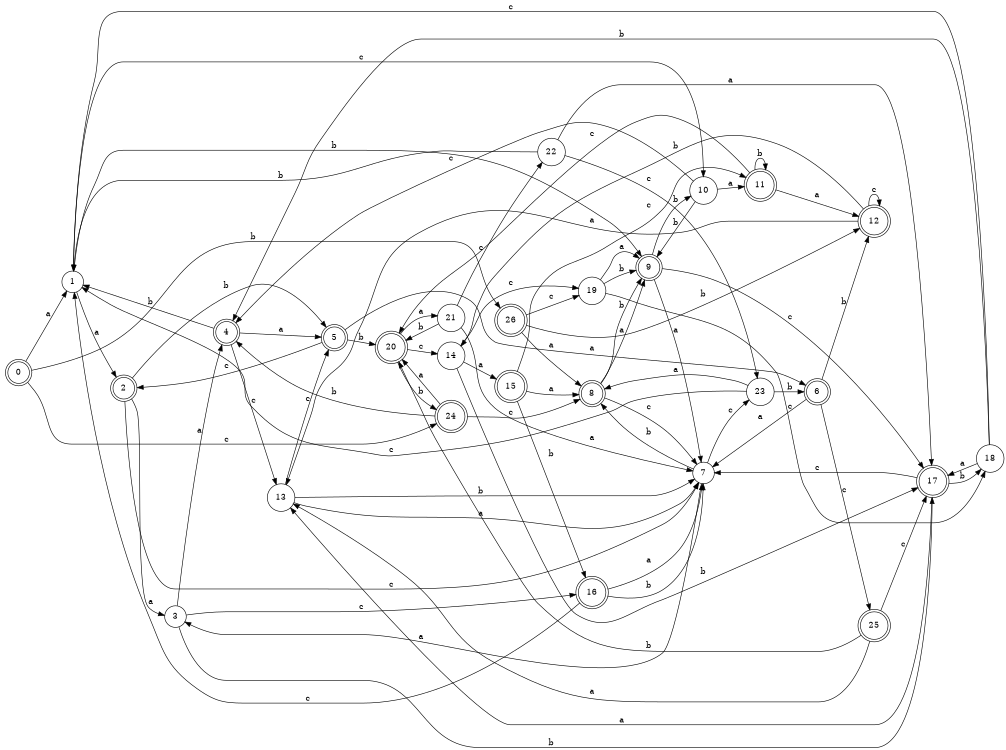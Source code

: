 digraph n22_3 {
__start0 [label="" shape="none"];

rankdir=LR;
size="8,5";

s0 [style="rounded,filled", color="black", fillcolor="white" shape="doublecircle", label="0"];
s1 [style="filled", color="black", fillcolor="white" shape="circle", label="1"];
s2 [style="rounded,filled", color="black", fillcolor="white" shape="doublecircle", label="2"];
s3 [style="filled", color="black", fillcolor="white" shape="circle", label="3"];
s4 [style="rounded,filled", color="black", fillcolor="white" shape="doublecircle", label="4"];
s5 [style="rounded,filled", color="black", fillcolor="white" shape="doublecircle", label="5"];
s6 [style="rounded,filled", color="black", fillcolor="white" shape="doublecircle", label="6"];
s7 [style="filled", color="black", fillcolor="white" shape="circle", label="7"];
s8 [style="rounded,filled", color="black", fillcolor="white" shape="doublecircle", label="8"];
s9 [style="rounded,filled", color="black", fillcolor="white" shape="doublecircle", label="9"];
s10 [style="filled", color="black", fillcolor="white" shape="circle", label="10"];
s11 [style="rounded,filled", color="black", fillcolor="white" shape="doublecircle", label="11"];
s12 [style="rounded,filled", color="black", fillcolor="white" shape="doublecircle", label="12"];
s13 [style="filled", color="black", fillcolor="white" shape="circle", label="13"];
s14 [style="filled", color="black", fillcolor="white" shape="circle", label="14"];
s15 [style="rounded,filled", color="black", fillcolor="white" shape="doublecircle", label="15"];
s16 [style="rounded,filled", color="black", fillcolor="white" shape="doublecircle", label="16"];
s17 [style="rounded,filled", color="black", fillcolor="white" shape="doublecircle", label="17"];
s18 [style="filled", color="black", fillcolor="white" shape="circle", label="18"];
s19 [style="filled", color="black", fillcolor="white" shape="circle", label="19"];
s20 [style="rounded,filled", color="black", fillcolor="white" shape="doublecircle", label="20"];
s21 [style="filled", color="black", fillcolor="white" shape="circle", label="21"];
s22 [style="filled", color="black", fillcolor="white" shape="circle", label="22"];
s23 [style="filled", color="black", fillcolor="white" shape="circle", label="23"];
s24 [style="rounded,filled", color="black", fillcolor="white" shape="doublecircle", label="24"];
s25 [style="rounded,filled", color="black", fillcolor="white" shape="doublecircle", label="25"];
s26 [style="rounded,filled", color="black", fillcolor="white" shape="doublecircle", label="26"];
s0 -> s1 [label="a"];
s0 -> s26 [label="b"];
s0 -> s24 [label="c"];
s1 -> s2 [label="a"];
s1 -> s9 [label="b"];
s1 -> s10 [label="c"];
s2 -> s3 [label="a"];
s2 -> s5 [label="b"];
s2 -> s7 [label="c"];
s3 -> s4 [label="a"];
s3 -> s17 [label="b"];
s3 -> s16 [label="c"];
s4 -> s5 [label="a"];
s4 -> s1 [label="b"];
s4 -> s13 [label="c"];
s5 -> s6 [label="a"];
s5 -> s20 [label="b"];
s5 -> s2 [label="c"];
s6 -> s7 [label="a"];
s6 -> s12 [label="b"];
s6 -> s25 [label="c"];
s7 -> s3 [label="a"];
s7 -> s8 [label="b"];
s7 -> s23 [label="c"];
s8 -> s9 [label="a"];
s8 -> s9 [label="b"];
s8 -> s7 [label="c"];
s9 -> s7 [label="a"];
s9 -> s10 [label="b"];
s9 -> s17 [label="c"];
s10 -> s11 [label="a"];
s10 -> s9 [label="b"];
s10 -> s4 [label="c"];
s11 -> s12 [label="a"];
s11 -> s11 [label="b"];
s11 -> s20 [label="c"];
s12 -> s13 [label="a"];
s12 -> s14 [label="b"];
s12 -> s12 [label="c"];
s13 -> s7 [label="a"];
s13 -> s7 [label="b"];
s13 -> s5 [label="c"];
s14 -> s15 [label="a"];
s14 -> s17 [label="b"];
s14 -> s19 [label="c"];
s15 -> s8 [label="a"];
s15 -> s16 [label="b"];
s15 -> s11 [label="c"];
s16 -> s7 [label="a"];
s16 -> s7 [label="b"];
s16 -> s1 [label="c"];
s17 -> s13 [label="a"];
s17 -> s18 [label="b"];
s17 -> s7 [label="c"];
s18 -> s17 [label="a"];
s18 -> s4 [label="b"];
s18 -> s1 [label="c"];
s19 -> s9 [label="a"];
s19 -> s9 [label="b"];
s19 -> s18 [label="c"];
s20 -> s21 [label="a"];
s20 -> s24 [label="b"];
s20 -> s14 [label="c"];
s21 -> s7 [label="a"];
s21 -> s20 [label="b"];
s21 -> s22 [label="c"];
s22 -> s17 [label="a"];
s22 -> s1 [label="b"];
s22 -> s23 [label="c"];
s23 -> s8 [label="a"];
s23 -> s6 [label="b"];
s23 -> s1 [label="c"];
s24 -> s20 [label="a"];
s24 -> s4 [label="b"];
s24 -> s8 [label="c"];
s25 -> s13 [label="a"];
s25 -> s20 [label="b"];
s25 -> s17 [label="c"];
s26 -> s8 [label="a"];
s26 -> s12 [label="b"];
s26 -> s19 [label="c"];

}